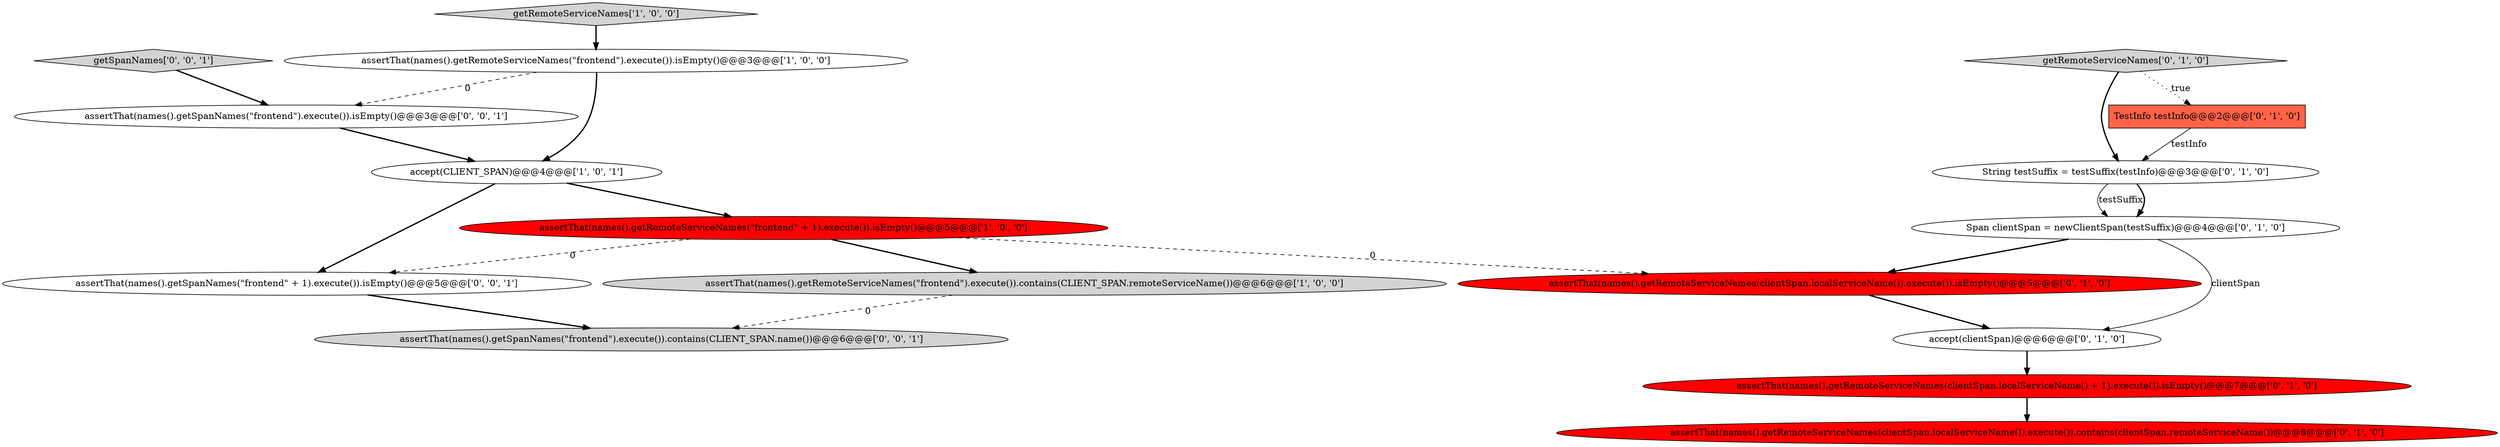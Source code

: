 digraph {
5 [style = filled, label = "Span clientSpan = newClientSpan(testSuffix)@@@4@@@['0', '1', '0']", fillcolor = white, shape = ellipse image = "AAA0AAABBB2BBB"];
7 [style = filled, label = "accept(clientSpan)@@@6@@@['0', '1', '0']", fillcolor = white, shape = ellipse image = "AAA0AAABBB2BBB"];
6 [style = filled, label = "assertThat(names().getRemoteServiceNames(clientSpan.localServiceName() + 1).execute()).isEmpty()@@@7@@@['0', '1', '0']", fillcolor = red, shape = ellipse image = "AAA1AAABBB2BBB"];
11 [style = filled, label = "assertThat(names().getRemoteServiceNames(clientSpan.localServiceName()).execute()).isEmpty()@@@5@@@['0', '1', '0']", fillcolor = red, shape = ellipse image = "AAA1AAABBB2BBB"];
12 [style = filled, label = "TestInfo testInfo@@@2@@@['0', '1', '0']", fillcolor = tomato, shape = box image = "AAA1AAABBB2BBB"];
3 [style = filled, label = "assertThat(names().getRemoteServiceNames(\"frontend\").execute()).isEmpty()@@@3@@@['1', '0', '0']", fillcolor = white, shape = ellipse image = "AAA0AAABBB1BBB"];
4 [style = filled, label = "getRemoteServiceNames['1', '0', '0']", fillcolor = lightgray, shape = diamond image = "AAA0AAABBB1BBB"];
10 [style = filled, label = "String testSuffix = testSuffix(testInfo)@@@3@@@['0', '1', '0']", fillcolor = white, shape = ellipse image = "AAA0AAABBB2BBB"];
8 [style = filled, label = "assertThat(names().getRemoteServiceNames(clientSpan.localServiceName()).execute()).contains(clientSpan.remoteServiceName())@@@8@@@['0', '1', '0']", fillcolor = red, shape = ellipse image = "AAA1AAABBB2BBB"];
13 [style = filled, label = "assertThat(names().getSpanNames(\"frontend\").execute()).isEmpty()@@@3@@@['0', '0', '1']", fillcolor = white, shape = ellipse image = "AAA0AAABBB3BBB"];
9 [style = filled, label = "getRemoteServiceNames['0', '1', '0']", fillcolor = lightgray, shape = diamond image = "AAA0AAABBB2BBB"];
2 [style = filled, label = "assertThat(names().getRemoteServiceNames(\"frontend\").execute()).contains(CLIENT_SPAN.remoteServiceName())@@@6@@@['1', '0', '0']", fillcolor = lightgray, shape = ellipse image = "AAA0AAABBB1BBB"];
15 [style = filled, label = "assertThat(names().getSpanNames(\"frontend\").execute()).contains(CLIENT_SPAN.name())@@@6@@@['0', '0', '1']", fillcolor = lightgray, shape = ellipse image = "AAA0AAABBB3BBB"];
1 [style = filled, label = "assertThat(names().getRemoteServiceNames(\"frontend\" + 1).execute()).isEmpty()@@@5@@@['1', '0', '0']", fillcolor = red, shape = ellipse image = "AAA1AAABBB1BBB"];
14 [style = filled, label = "getSpanNames['0', '0', '1']", fillcolor = lightgray, shape = diamond image = "AAA0AAABBB3BBB"];
0 [style = filled, label = "accept(CLIENT_SPAN)@@@4@@@['1', '0', '1']", fillcolor = white, shape = ellipse image = "AAA0AAABBB1BBB"];
16 [style = filled, label = "assertThat(names().getSpanNames(\"frontend\" + 1).execute()).isEmpty()@@@5@@@['0', '0', '1']", fillcolor = white, shape = ellipse image = "AAA0AAABBB3BBB"];
16->15 [style = bold, label=""];
4->3 [style = bold, label=""];
0->16 [style = bold, label=""];
9->12 [style = dotted, label="true"];
12->10 [style = solid, label="testInfo"];
5->7 [style = solid, label="clientSpan"];
10->5 [style = solid, label="testSuffix"];
9->10 [style = bold, label=""];
3->13 [style = dashed, label="0"];
3->0 [style = bold, label=""];
2->15 [style = dashed, label="0"];
10->5 [style = bold, label=""];
1->11 [style = dashed, label="0"];
0->1 [style = bold, label=""];
1->16 [style = dashed, label="0"];
6->8 [style = bold, label=""];
7->6 [style = bold, label=""];
1->2 [style = bold, label=""];
5->11 [style = bold, label=""];
14->13 [style = bold, label=""];
11->7 [style = bold, label=""];
13->0 [style = bold, label=""];
}
